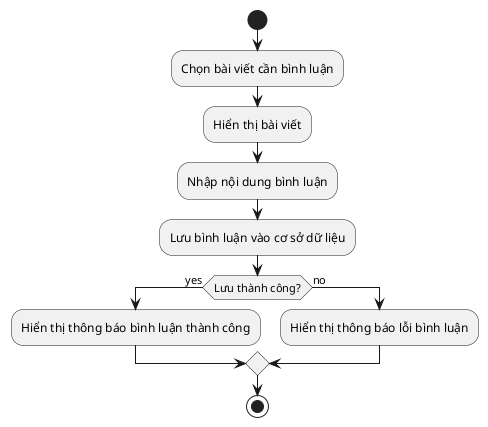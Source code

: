 @startuml
start
:Chọn bài viết cần bình luận;
:Hiển thị bài viết;
:Nhập nội dung bình luận;
:Lưu bình luận vào cơ sở dữ liệu;
if (Lưu thành công?) then (yes)
  :Hiển thị thông báo bình luận thành công;
else (no)
  :Hiển thị thông báo lỗi bình luận;
endif
stop
@enduml
